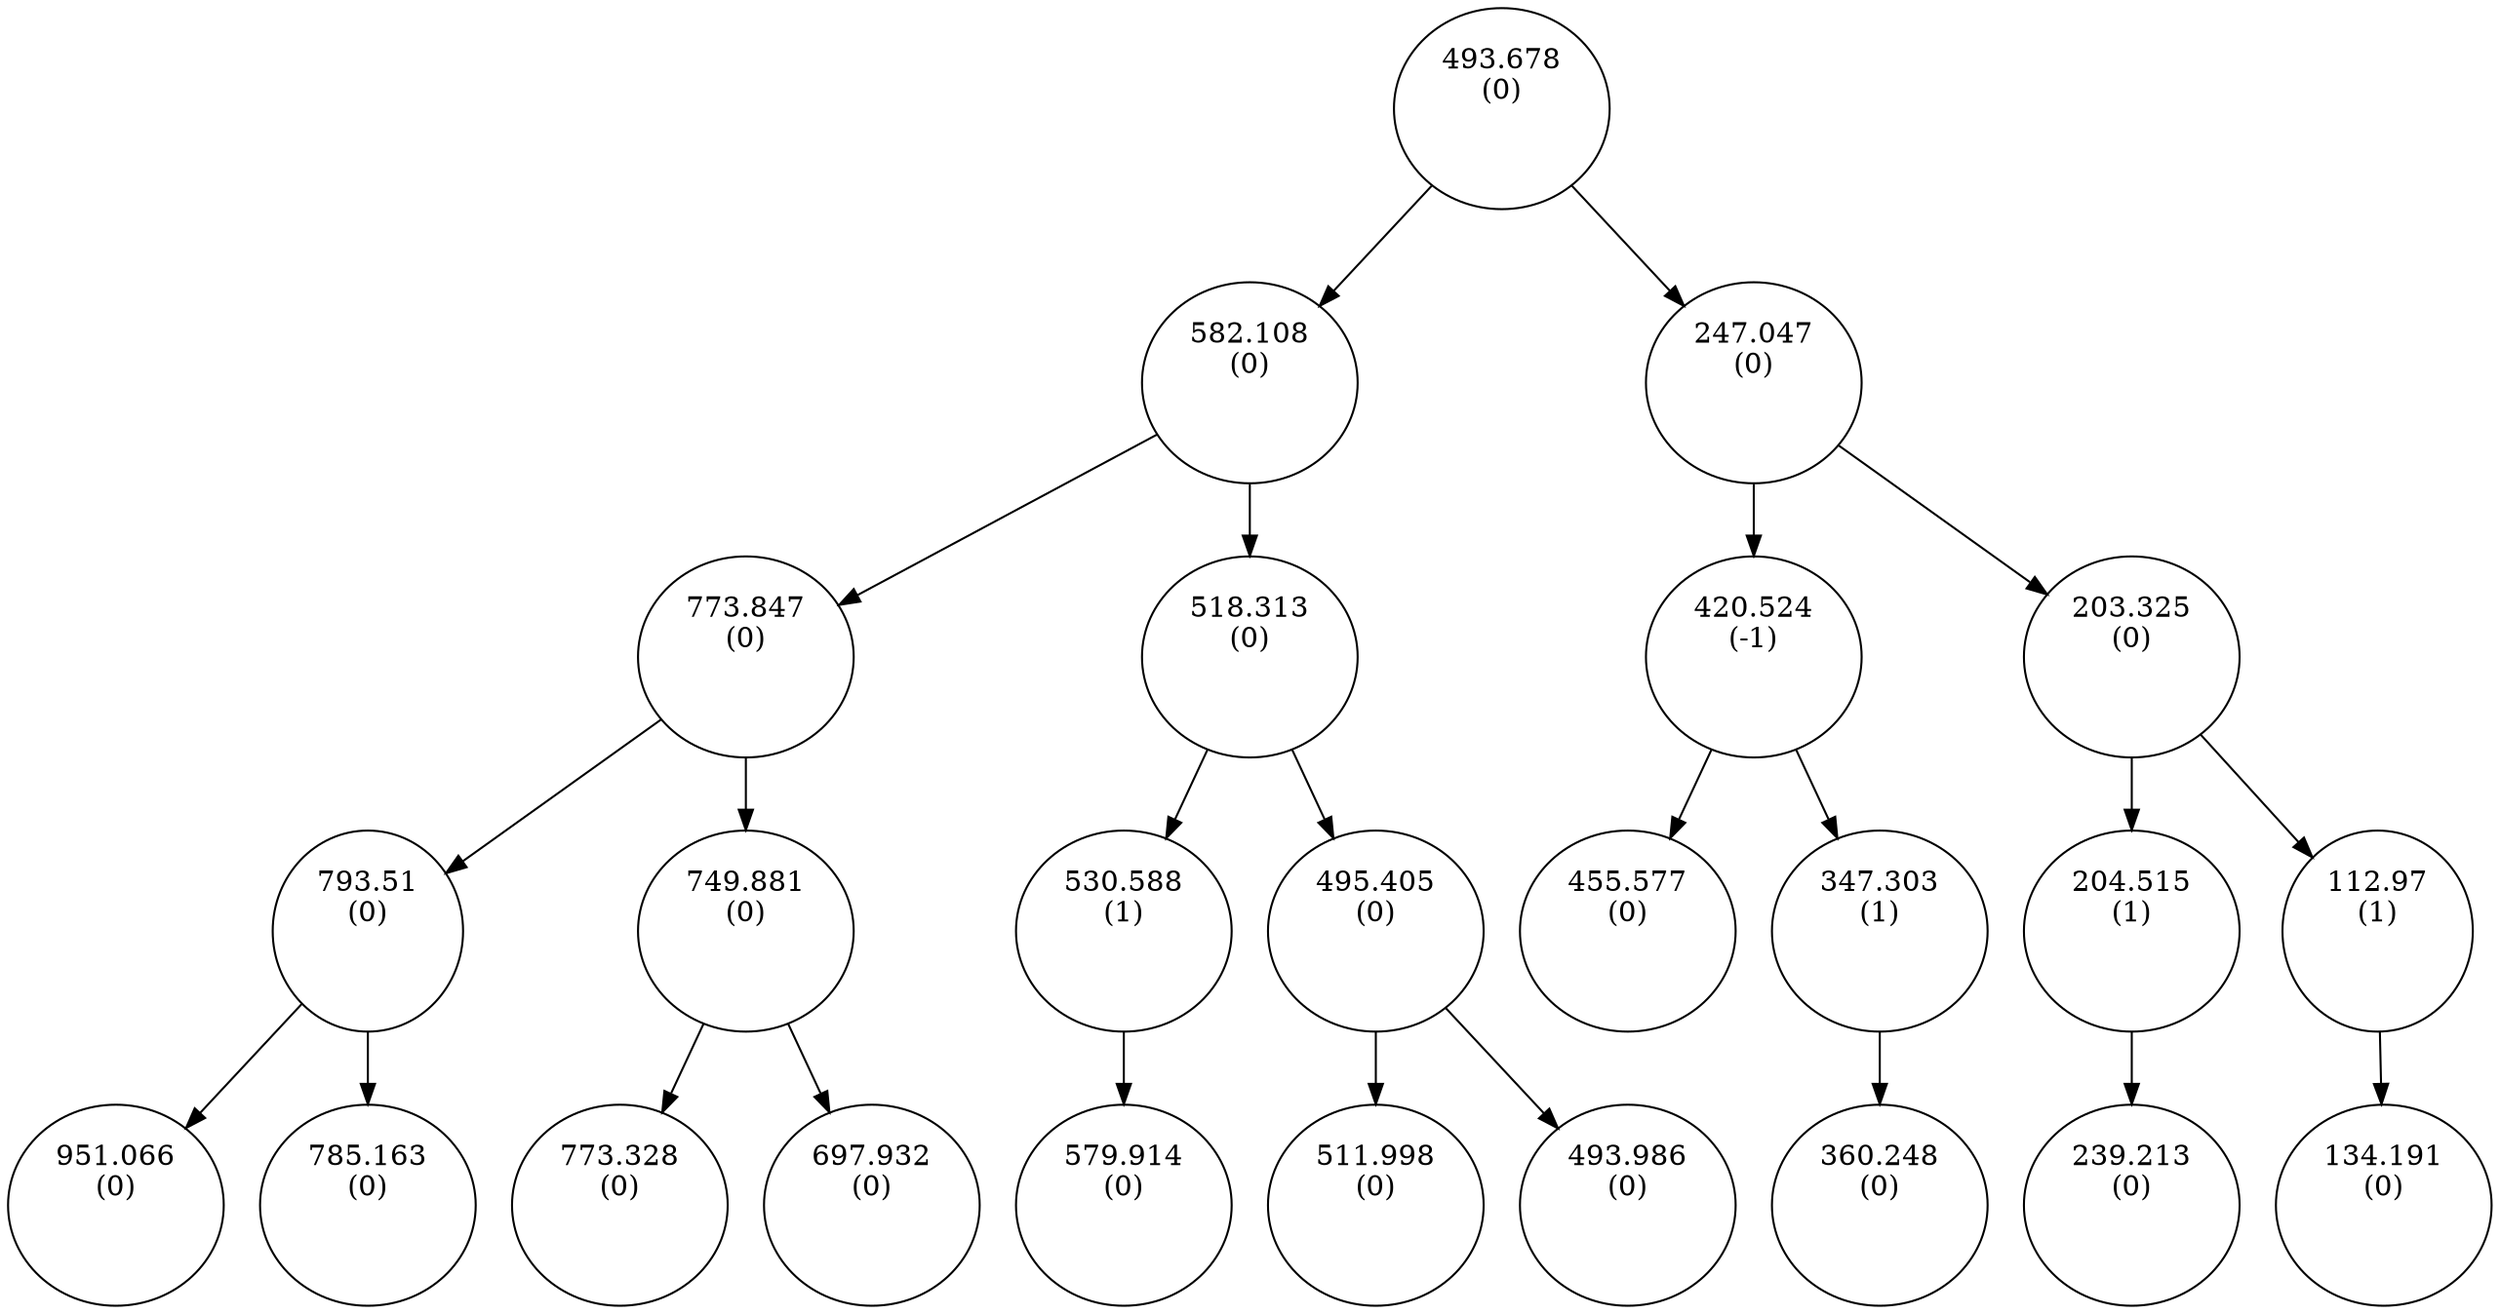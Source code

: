 digraph AVLTree {
    node372 [label="493.678\n(0)\n\n\n"];
    node373 [label="582.108\n(0)\n\n\n"];
    node374 [label="773.847\n(0)\n\n\n"];
    node375 [label="793.51\n(0)\n\n\n"];
    node376 [label="951.066\n(0)\n\n\n"];
    node375 -> node376;
    node377 [label="785.163\n(0)\n\n\n"];
    node375 -> node377;
    node374 -> node375;
    node378 [label="749.881\n(0)\n\n\n"];
    node379 [label="773.328\n(0)\n\n\n"];
    node378 -> node379;
    node380 [label="697.932\n(0)\n\n\n"];
    node378 -> node380;
    node374 -> node378;
    node373 -> node374;
    node381 [label="518.313\n(0)\n\n\n"];
    node382 [label="530.588\n(1)\n\n\n"];
    node383 [label="579.914\n(0)\n\n\n"];
    node382 -> node383;
    node381 -> node382;
    node384 [label="495.405\n(0)\n\n\n"];
    node385 [label="511.998\n(0)\n\n\n"];
    node384 -> node385;
    node386 [label="493.986\n(0)\n\n\n"];
    node384 -> node386;
    node381 -> node384;
    node373 -> node381;
    node372 -> node373;
    node387 [label="247.047\n(0)\n\n\n"];
    node388 [label="420.524\n(-1)\n\n\n"];
    node389 [label="455.577\n(0)\n\n\n"];
    node388 -> node389;
    node390 [label="347.303\n(1)\n\n\n"];
    node391 [label="360.248\n(0)\n\n\n"];
    node390 -> node391;
    node388 -> node390;
    node387 -> node388;
    node392 [label="203.325\n(0)\n\n\n"];
    node393 [label="204.515\n(1)\n\n\n"];
    node394 [label="239.213\n(0)\n\n\n"];
    node393 -> node394;
    node392 -> node393;
    node395 [label="112.97\n(1)\n\n\n"];
    node396 [label="134.191\n(0)\n\n\n"];
    node395 -> node396;
    node392 -> node395;
    node387 -> node392;
    node372 -> node387;
}
